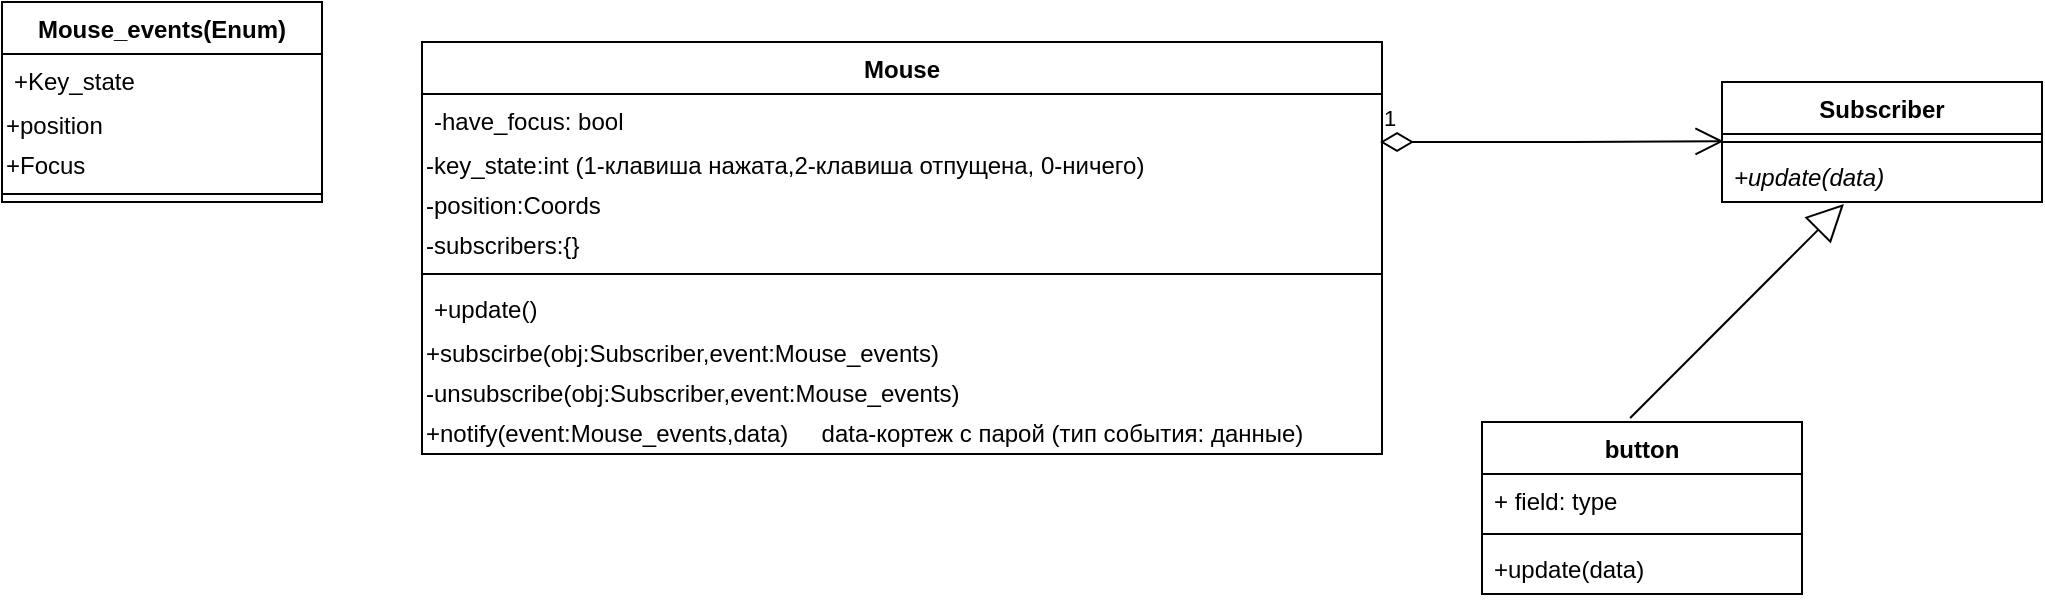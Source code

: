<mxfile version="14.9.3" type="github">
  <diagram id="C5RBs43oDa-KdzZeNtuy" name="Page-1">
    <mxGraphModel dx="1695" dy="482" grid="1" gridSize="10" guides="1" tooltips="1" connect="1" arrows="1" fold="1" page="1" pageScale="1" pageWidth="827" pageHeight="1169" math="0" shadow="0">
      <root>
        <mxCell id="WIyWlLk6GJQsqaUBKTNV-0" />
        <mxCell id="WIyWlLk6GJQsqaUBKTNV-1" parent="WIyWlLk6GJQsqaUBKTNV-0" />
        <mxCell id="fKe1KmPcs22cKLeILPhQ-0" value="Mouse" style="swimlane;fontStyle=1;align=center;verticalAlign=top;childLayout=stackLayout;horizontal=1;startSize=26;horizontalStack=0;resizeParent=1;resizeParentMax=0;resizeLast=0;collapsible=1;marginBottom=0;" vertex="1" parent="WIyWlLk6GJQsqaUBKTNV-1">
          <mxGeometry x="-530" y="140" width="480" height="206" as="geometry" />
        </mxCell>
        <mxCell id="fKe1KmPcs22cKLeILPhQ-1" value="-have_focus: bool&#xa;" style="text;strokeColor=none;fillColor=none;align=left;verticalAlign=top;spacingLeft=4;spacingRight=4;overflow=hidden;rotatable=0;points=[[0,0.5],[1,0.5]];portConstraint=eastwest;" vertex="1" parent="fKe1KmPcs22cKLeILPhQ-0">
          <mxGeometry y="26" width="480" height="26" as="geometry" />
        </mxCell>
        <mxCell id="fKe1KmPcs22cKLeILPhQ-4" value="-key_state:int (1-клавиша нажата,2-клавиша отпущена, 0-ничего)" style="text;html=1;strokeColor=none;fillColor=none;align=left;verticalAlign=middle;whiteSpace=wrap;rounded=0;" vertex="1" parent="fKe1KmPcs22cKLeILPhQ-0">
          <mxGeometry y="52" width="480" height="20" as="geometry" />
        </mxCell>
        <mxCell id="fKe1KmPcs22cKLeILPhQ-5" value="-position:Coords" style="text;html=1;strokeColor=none;fillColor=none;align=left;verticalAlign=middle;whiteSpace=wrap;rounded=0;" vertex="1" parent="fKe1KmPcs22cKLeILPhQ-0">
          <mxGeometry y="72" width="480" height="20" as="geometry" />
        </mxCell>
        <mxCell id="fKe1KmPcs22cKLeILPhQ-7" value="-subscribers:{}" style="text;html=1;strokeColor=none;fillColor=none;align=left;verticalAlign=middle;whiteSpace=wrap;rounded=0;" vertex="1" parent="fKe1KmPcs22cKLeILPhQ-0">
          <mxGeometry y="92" width="480" height="20" as="geometry" />
        </mxCell>
        <mxCell id="fKe1KmPcs22cKLeILPhQ-2" value="" style="line;strokeWidth=1;fillColor=none;align=left;verticalAlign=middle;spacingTop=-1;spacingLeft=3;spacingRight=3;rotatable=0;labelPosition=right;points=[];portConstraint=eastwest;" vertex="1" parent="fKe1KmPcs22cKLeILPhQ-0">
          <mxGeometry y="112" width="480" height="8" as="geometry" />
        </mxCell>
        <mxCell id="fKe1KmPcs22cKLeILPhQ-3" value="+update()" style="text;strokeColor=none;fillColor=none;align=left;verticalAlign=top;spacingLeft=4;spacingRight=4;overflow=hidden;rotatable=0;points=[[0,0.5],[1,0.5]];portConstraint=eastwest;" vertex="1" parent="fKe1KmPcs22cKLeILPhQ-0">
          <mxGeometry y="120" width="480" height="26" as="geometry" />
        </mxCell>
        <mxCell id="fKe1KmPcs22cKLeILPhQ-15" value="+subscirbe(obj:Subscriber,event:Mouse_events)" style="text;html=1;strokeColor=none;fillColor=none;align=left;verticalAlign=middle;whiteSpace=wrap;rounded=0;" vertex="1" parent="fKe1KmPcs22cKLeILPhQ-0">
          <mxGeometry y="146" width="480" height="20" as="geometry" />
        </mxCell>
        <mxCell id="fKe1KmPcs22cKLeILPhQ-16" value="-unsubscribe(obj:Subscriber,event:Mouse_events)" style="text;html=1;strokeColor=none;fillColor=none;align=left;verticalAlign=middle;whiteSpace=wrap;rounded=0;" vertex="1" parent="fKe1KmPcs22cKLeILPhQ-0">
          <mxGeometry y="166" width="480" height="20" as="geometry" />
        </mxCell>
        <mxCell id="fKe1KmPcs22cKLeILPhQ-17" value="+notify(event:Mouse_events,data)&amp;nbsp; &amp;nbsp; &amp;nbsp;data-кортеж с парой (тип события: данные)" style="text;html=1;strokeColor=none;fillColor=none;align=left;verticalAlign=middle;whiteSpace=wrap;rounded=0;" vertex="1" parent="fKe1KmPcs22cKLeILPhQ-0">
          <mxGeometry y="186" width="480" height="20" as="geometry" />
        </mxCell>
        <mxCell id="fKe1KmPcs22cKLeILPhQ-8" value="Mouse_events(Enum)" style="swimlane;fontStyle=1;align=center;verticalAlign=top;childLayout=stackLayout;horizontal=1;startSize=26;horizontalStack=0;resizeParent=1;resizeParentMax=0;resizeLast=0;collapsible=1;marginBottom=0;" vertex="1" parent="WIyWlLk6GJQsqaUBKTNV-1">
          <mxGeometry x="-740" y="120" width="160" height="100" as="geometry" />
        </mxCell>
        <mxCell id="fKe1KmPcs22cKLeILPhQ-9" value="+Key_state" style="text;strokeColor=none;fillColor=none;align=left;verticalAlign=top;spacingLeft=4;spacingRight=4;overflow=hidden;rotatable=0;points=[[0,0.5],[1,0.5]];portConstraint=eastwest;" vertex="1" parent="fKe1KmPcs22cKLeILPhQ-8">
          <mxGeometry y="26" width="160" height="26" as="geometry" />
        </mxCell>
        <mxCell id="fKe1KmPcs22cKLeILPhQ-12" value="+position" style="text;html=1;strokeColor=none;fillColor=none;align=left;verticalAlign=middle;whiteSpace=wrap;rounded=0;" vertex="1" parent="fKe1KmPcs22cKLeILPhQ-8">
          <mxGeometry y="52" width="160" height="20" as="geometry" />
        </mxCell>
        <mxCell id="fKe1KmPcs22cKLeILPhQ-13" value="+Focus" style="text;html=1;strokeColor=none;fillColor=none;align=left;verticalAlign=middle;whiteSpace=wrap;rounded=0;" vertex="1" parent="fKe1KmPcs22cKLeILPhQ-8">
          <mxGeometry y="72" width="160" height="20" as="geometry" />
        </mxCell>
        <mxCell id="fKe1KmPcs22cKLeILPhQ-10" value="" style="line;strokeWidth=1;fillColor=none;align=left;verticalAlign=middle;spacingTop=-1;spacingLeft=3;spacingRight=3;rotatable=0;labelPosition=right;points=[];portConstraint=eastwest;" vertex="1" parent="fKe1KmPcs22cKLeILPhQ-8">
          <mxGeometry y="92" width="160" height="8" as="geometry" />
        </mxCell>
        <mxCell id="fKe1KmPcs22cKLeILPhQ-18" value="Subscriber" style="swimlane;fontStyle=1;align=center;verticalAlign=top;childLayout=stackLayout;horizontal=1;startSize=26;horizontalStack=0;resizeParent=1;resizeParentMax=0;resizeLast=0;collapsible=1;marginBottom=0;" vertex="1" parent="WIyWlLk6GJQsqaUBKTNV-1">
          <mxGeometry x="120" y="160" width="160" height="60" as="geometry" />
        </mxCell>
        <mxCell id="fKe1KmPcs22cKLeILPhQ-20" value="" style="line;strokeWidth=1;fillColor=none;align=left;verticalAlign=middle;spacingTop=-1;spacingLeft=3;spacingRight=3;rotatable=0;labelPosition=right;points=[];portConstraint=eastwest;" vertex="1" parent="fKe1KmPcs22cKLeILPhQ-18">
          <mxGeometry y="26" width="160" height="8" as="geometry" />
        </mxCell>
        <mxCell id="fKe1KmPcs22cKLeILPhQ-21" value="+update(data)" style="text;strokeColor=none;fillColor=none;align=left;verticalAlign=top;spacingLeft=4;spacingRight=4;overflow=hidden;rotatable=0;points=[[0,0.5],[1,0.5]];portConstraint=eastwest;fontStyle=2" vertex="1" parent="fKe1KmPcs22cKLeILPhQ-18">
          <mxGeometry y="34" width="160" height="26" as="geometry" />
        </mxCell>
        <mxCell id="fKe1KmPcs22cKLeILPhQ-23" value="button&#xa;" style="swimlane;fontStyle=1;align=center;verticalAlign=top;childLayout=stackLayout;horizontal=1;startSize=26;horizontalStack=0;resizeParent=1;resizeParentMax=0;resizeLast=0;collapsible=1;marginBottom=0;" vertex="1" parent="WIyWlLk6GJQsqaUBKTNV-1">
          <mxGeometry y="330" width="160" height="86" as="geometry" />
        </mxCell>
        <mxCell id="fKe1KmPcs22cKLeILPhQ-24" value="+ field: type" style="text;strokeColor=none;fillColor=none;align=left;verticalAlign=top;spacingLeft=4;spacingRight=4;overflow=hidden;rotatable=0;points=[[0,0.5],[1,0.5]];portConstraint=eastwest;" vertex="1" parent="fKe1KmPcs22cKLeILPhQ-23">
          <mxGeometry y="26" width="160" height="26" as="geometry" />
        </mxCell>
        <mxCell id="fKe1KmPcs22cKLeILPhQ-25" value="" style="line;strokeWidth=1;fillColor=none;align=left;verticalAlign=middle;spacingTop=-1;spacingLeft=3;spacingRight=3;rotatable=0;labelPosition=right;points=[];portConstraint=eastwest;" vertex="1" parent="fKe1KmPcs22cKLeILPhQ-23">
          <mxGeometry y="52" width="160" height="8" as="geometry" />
        </mxCell>
        <mxCell id="fKe1KmPcs22cKLeILPhQ-26" value="+update(data)" style="text;strokeColor=none;fillColor=none;align=left;verticalAlign=top;spacingLeft=4;spacingRight=4;overflow=hidden;rotatable=0;points=[[0,0.5],[1,0.5]];portConstraint=eastwest;" vertex="1" parent="fKe1KmPcs22cKLeILPhQ-23">
          <mxGeometry y="60" width="160" height="26" as="geometry" />
        </mxCell>
        <mxCell id="fKe1KmPcs22cKLeILPhQ-29" value="1" style="endArrow=open;html=1;endSize=12;startArrow=diamondThin;startSize=14;startFill=0;edgeStyle=orthogonalEdgeStyle;align=left;verticalAlign=bottom;exitX=0.998;exitY=0.923;exitDx=0;exitDy=0;exitPerimeter=0;entryX=0.005;entryY=0.458;entryDx=0;entryDy=0;entryPerimeter=0;" edge="1" parent="WIyWlLk6GJQsqaUBKTNV-1" source="fKe1KmPcs22cKLeILPhQ-1" target="fKe1KmPcs22cKLeILPhQ-20">
          <mxGeometry x="-1" y="3" relative="1" as="geometry">
            <mxPoint x="-45" y="190" as="sourcePoint" />
            <mxPoint x="115" y="190" as="targetPoint" />
          </mxGeometry>
        </mxCell>
        <mxCell id="fKe1KmPcs22cKLeILPhQ-30" value="" style="endArrow=block;endSize=16;endFill=0;html=1;entryX=0.381;entryY=1.038;entryDx=0;entryDy=0;entryPerimeter=0;exitX=0.463;exitY=-0.023;exitDx=0;exitDy=0;exitPerimeter=0;" edge="1" parent="WIyWlLk6GJQsqaUBKTNV-1" source="fKe1KmPcs22cKLeILPhQ-23" target="fKe1KmPcs22cKLeILPhQ-21">
          <mxGeometry width="160" relative="1" as="geometry">
            <mxPoint x="30" y="310" as="sourcePoint" />
            <mxPoint x="190" y="310" as="targetPoint" />
          </mxGeometry>
        </mxCell>
      </root>
    </mxGraphModel>
  </diagram>
</mxfile>

